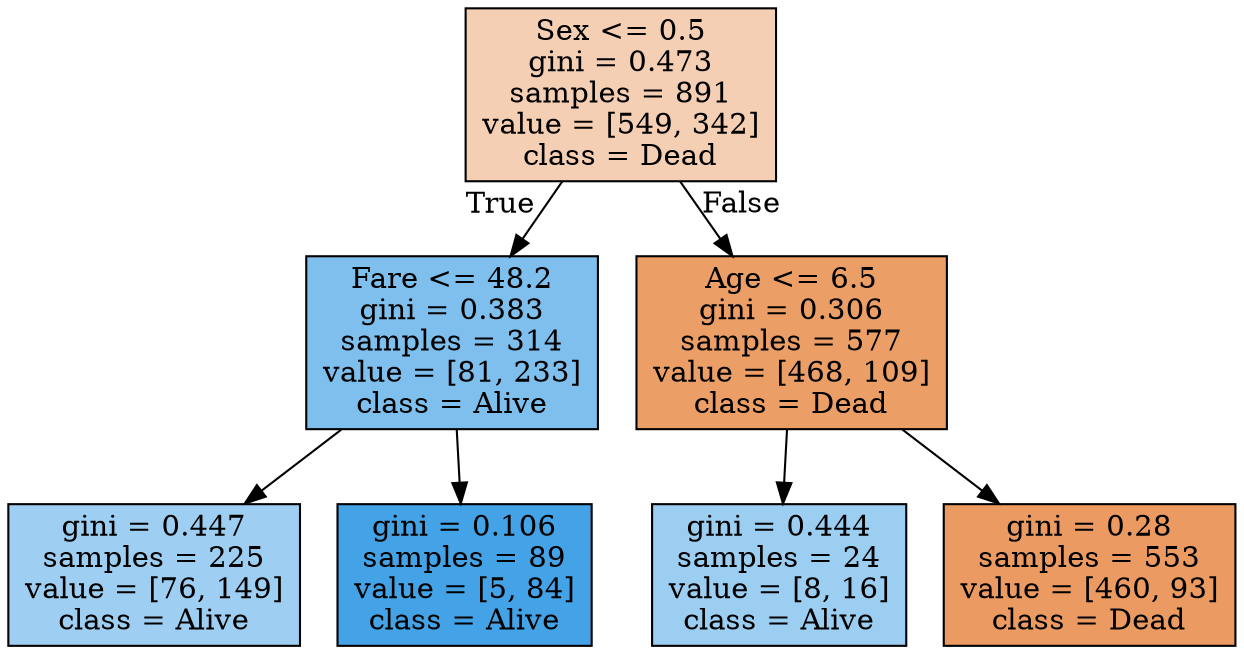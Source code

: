 digraph Tree {
node [shape=box, style="filled", color="black"] ;
0 [label="Sex <= 0.5\ngini = 0.473\nsamples = 891\nvalue = [549, 342]\nclass = Dead", fillcolor="#e5813960"] ;
1 [label="Fare <= 48.2\ngini = 0.383\nsamples = 314\nvalue = [81, 233]\nclass = Alive", fillcolor="#399de5a6"] ;
0 -> 1 [labeldistance=2.5, labelangle=45, headlabel="True"] ;
2 [label="gini = 0.447\nsamples = 225\nvalue = [76, 149]\nclass = Alive", fillcolor="#399de57d"] ;
1 -> 2 ;
3 [label="gini = 0.106\nsamples = 89\nvalue = [5, 84]\nclass = Alive", fillcolor="#399de5f0"] ;
1 -> 3 ;
4 [label="Age <= 6.5\ngini = 0.306\nsamples = 577\nvalue = [468, 109]\nclass = Dead", fillcolor="#e58139c4"] ;
0 -> 4 [labeldistance=2.5, labelangle=-45, headlabel="False"] ;
5 [label="gini = 0.444\nsamples = 24\nvalue = [8, 16]\nclass = Alive", fillcolor="#399de57f"] ;
4 -> 5 ;
6 [label="gini = 0.28\nsamples = 553\nvalue = [460, 93]\nclass = Dead", fillcolor="#e58139cb"] ;
4 -> 6 ;
}